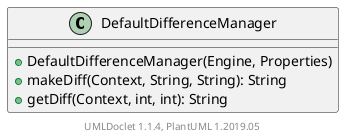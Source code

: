 @startuml

    class DefaultDifferenceManager [[DefaultDifferenceManager.html]] {
        +DefaultDifferenceManager(Engine, Properties)
        +makeDiff(Context, String, String): String
        +getDiff(Context, int, int): String
    }


    center footer UMLDoclet 1.1.4, PlantUML 1.2019.05
@enduml
